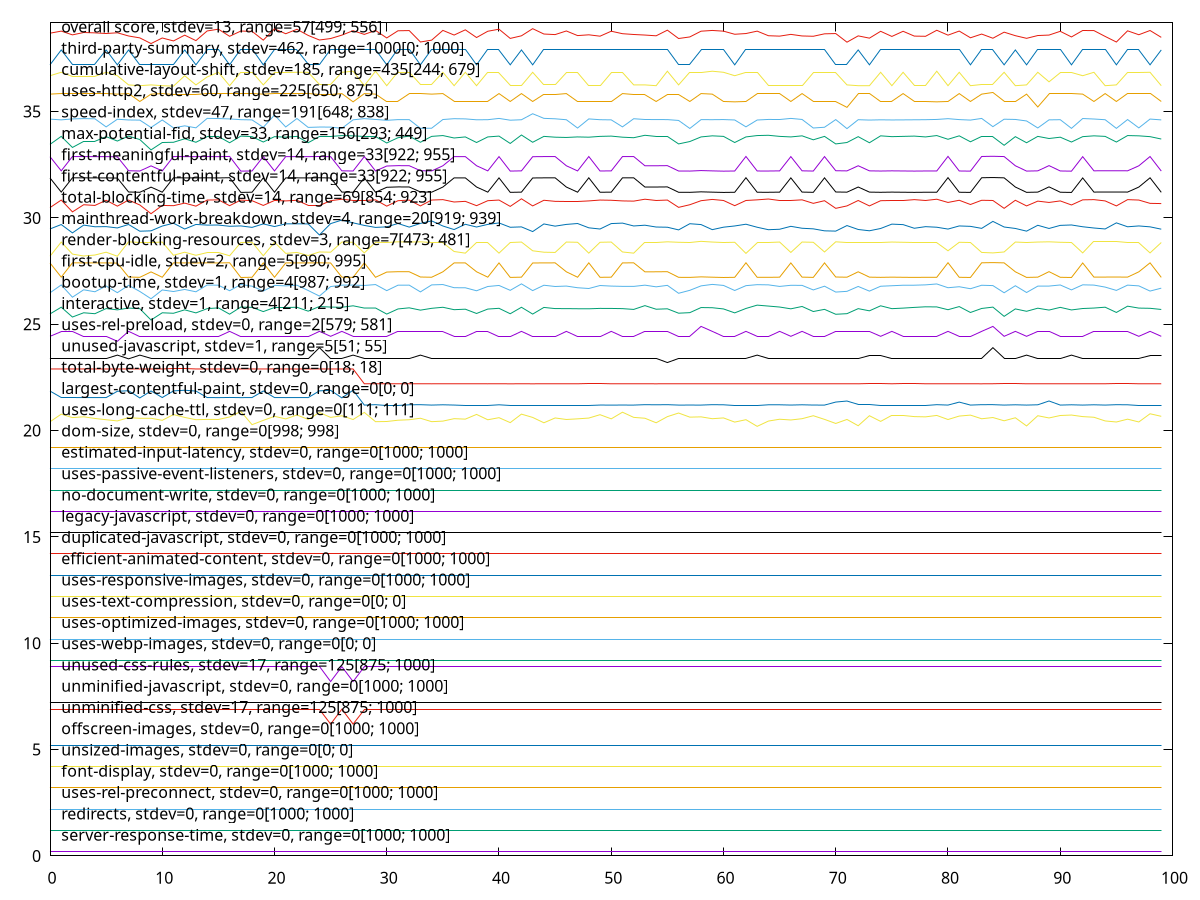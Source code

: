 $_serverResponseTime <<EOF
0.2
0.2
0.2
0.2
0.2
0.2
0.2
0.2
0.2
0.2
0.2
0.2
0.2
0.2
0.2
0.2
0.2
0.2
0.2
0.2
0.2
0.2
0.2
0.2
0.2
0.2
0.2
0.2
0.2
0.2
0.2
0.2
0.2
0.2
0.2
0.2
0.2
0.2
0.2
0.2
0.2
0.2
0.2
0.2
0.2
0.2
0.2
0.2
0.2
0.2
0.2
0.2
0.2
0.2
0.2
0.2
0.2
0.2
0.2
0.2
0.2
0.2
0.2
0.2
0.2
0.2
0.2
0.2
0.2
0.2
0.2
0.2
0.2
0.2
0.2
0.2
0.2
0.2
0.2
0.2
0.2
0.2
0.2
0.2
0.2
0.2
0.2
0.2
0.2
0.2
0.2
0.2
0.2
0.2
0.2
0.2
0.2
0.2
0.2
0.2
EOF
$_redirects <<EOF
1.2
1.2
1.2
1.2
1.2
1.2
1.2
1.2
1.2
1.2
1.2
1.2
1.2
1.2
1.2
1.2
1.2
1.2
1.2
1.2
1.2
1.2
1.2
1.2
1.2
1.2
1.2
1.2
1.2
1.2
1.2
1.2
1.2
1.2
1.2
1.2
1.2
1.2
1.2
1.2
1.2
1.2
1.2
1.2
1.2
1.2
1.2
1.2
1.2
1.2
1.2
1.2
1.2
1.2
1.2
1.2
1.2
1.2
1.2
1.2
1.2
1.2
1.2
1.2
1.2
1.2
1.2
1.2
1.2
1.2
1.2
1.2
1.2
1.2
1.2
1.2
1.2
1.2
1.2
1.2
1.2
1.2
1.2
1.2
1.2
1.2
1.2
1.2
1.2
1.2
1.2
1.2
1.2
1.2
1.2
1.2
1.2
1.2
1.2
1.2
EOF
$_usesRelPreconnect <<EOF
2.2
2.2
2.2
2.2
2.2
2.2
2.2
2.2
2.2
2.2
2.2
2.2
2.2
2.2
2.2
2.2
2.2
2.2
2.2
2.2
2.2
2.2
2.2
2.2
2.2
2.2
2.2
2.2
2.2
2.2
2.2
2.2
2.2
2.2
2.2
2.2
2.2
2.2
2.2
2.2
2.2
2.2
2.2
2.2
2.2
2.2
2.2
2.2
2.2
2.2
2.2
2.2
2.2
2.2
2.2
2.2
2.2
2.2
2.2
2.2
2.2
2.2
2.2
2.2
2.2
2.2
2.2
2.2
2.2
2.2
2.2
2.2
2.2
2.2
2.2
2.2
2.2
2.2
2.2
2.2
2.2
2.2
2.2
2.2
2.2
2.2
2.2
2.2
2.2
2.2
2.2
2.2
2.2
2.2
2.2
2.2
2.2
2.2
2.2
2.2
EOF
$_fontDisplay <<EOF
3.2
3.2
3.2
3.2
3.2
3.2
3.2
3.2
3.2
3.2
3.2
3.2
3.2
3.2
3.2
3.2
3.2
3.2
3.2
3.2
3.2
3.2
3.2
3.2
3.2
3.2
3.2
3.2
3.2
3.2
3.2
3.2
3.2
3.2
3.2
3.2
3.2
3.2
3.2
3.2
3.2
3.2
3.2
3.2
3.2
3.2
3.2
3.2
3.2
3.2
3.2
3.2
3.2
3.2
3.2
3.2
3.2
3.2
3.2
3.2
3.2
3.2
3.2
3.2
3.2
3.2
3.2
3.2
3.2
3.2
3.2
3.2
3.2
3.2
3.2
3.2
3.2
3.2
3.2
3.2
3.2
3.2
3.2
3.2
3.2
3.2
3.2
3.2
3.2
3.2
3.2
3.2
3.2
3.2
3.2
3.2
3.2
3.2
3.2
3.2
EOF
$_unsizedImages <<EOF
4.2
4.2
4.2
4.2
4.2
4.2
4.2
4.2
4.2
4.2
4.2
4.2
4.2
4.2
4.2
4.2
4.2
4.2
4.2
4.2
4.2
4.2
4.2
4.2
4.2
4.2
4.2
4.2
4.2
4.2
4.2
4.2
4.2
4.2
4.2
4.2
4.2
4.2
4.2
4.2
4.2
4.2
4.2
4.2
4.2
4.2
4.2
4.2
4.2
4.2
4.2
4.2
4.2
4.2
4.2
4.2
4.2
4.2
4.2
4.2
4.2
4.2
4.2
4.2
4.2
4.2
4.2
4.2
4.2
4.2
4.2
4.2
4.2
4.2
4.2
4.2
4.2
4.2
4.2
4.2
4.2
4.2
4.2
4.2
4.2
4.2
4.2
4.2
4.2
4.2
4.2
4.2
4.2
4.2
4.2
4.2
4.2
4.2
4.2
4.2
EOF
$_offscreenImages <<EOF
5.2
5.2
5.2
5.2
5.2
5.2
5.2
5.2
5.2
5.2
5.2
5.2
5.2
5.2
5.2
5.2
5.2
5.2
5.2
5.2
5.2
5.2
5.2
5.2
5.2
5.2
5.2
5.2
5.2
5.2
5.2
5.2
5.2
5.2
5.2
5.2
5.2
5.2
5.2
5.2
5.2
5.2
5.2
5.2
5.2
5.2
5.2
5.2
5.2
5.2
5.2
5.2
5.2
5.2
5.2
5.2
5.2
5.2
5.2
5.2
5.2
5.2
5.2
5.2
5.2
5.2
5.2
5.2
5.2
5.2
5.2
5.2
5.2
5.2
5.2
5.2
5.2
5.2
5.2
5.2
5.2
5.2
5.2
5.2
5.2
5.2
5.2
5.2
5.2
5.2
5.2
5.2
5.2
5.2
5.2
5.2
5.2
5.2
5.2
5.2
EOF
$_unminifiedCss <<EOF
6.9
6.9
6.9
6.9
6.9
6.9
6.9
6.9
6.9
6.9
6.9
6.9
6.9
6.9
6.9
6.9
6.9
6.9
6.9
6.9
6.9
6.9
6.9
6.9
6.9
6.2
6.9
6.2
6.9
6.9
6.9
6.9
6.9
6.9
6.9
6.9
6.9
6.9
6.9
6.9
6.9
6.9
6.9
6.9
6.9
6.9
6.9
6.9
6.9
6.9
6.9
6.9
6.9
6.9
6.9
6.9
6.9
6.9
6.9
6.9
6.9
6.9
6.9
6.9
6.9
6.9
6.9
6.9
6.9
6.9
6.9
6.9
6.9
6.9
6.9
6.9
6.9
6.9
6.9
6.9
6.9
6.9
6.9
6.9
6.9
6.9
6.9
6.9
6.9
6.9
6.9
6.9
6.9
6.9
6.9
6.9
6.9
6.9
6.9
6.9
EOF
$_unminifiedJavascript <<EOF
7.2
7.2
7.2
7.2
7.2
7.2
7.2
7.2
7.2
7.2
7.2
7.2
7.2
7.2
7.2
7.2
7.2
7.2
7.2
7.2
7.2
7.2
7.2
7.2
7.2
7.2
7.2
7.2
7.2
7.2
7.2
7.2
7.2
7.2
7.2
7.2
7.2
7.2
7.2
7.2
7.2
7.2
7.2
7.2
7.2
7.2
7.2
7.2
7.2
7.2
7.2
7.2
7.2
7.2
7.2
7.2
7.2
7.2
7.2
7.2
7.2
7.2
7.2
7.2
7.2
7.2
7.2
7.2
7.2
7.2
7.2
7.2
7.2
7.2
7.2
7.2
7.2
7.2
7.2
7.2
7.2
7.2
7.2
7.2
7.2
7.2
7.2
7.2
7.2
7.2
7.2
7.2
7.2
7.2
7.2
7.2
7.2
7.2
7.2
7.2
EOF
$_unusedCssRules <<EOF
8.899999999999999
8.899999999999999
8.899999999999999
8.899999999999999
8.899999999999999
8.899999999999999
8.899999999999999
8.899999999999999
8.899999999999999
8.899999999999999
8.899999999999999
8.899999999999999
8.899999999999999
8.899999999999999
8.899999999999999
8.899999999999999
8.899999999999999
8.899999999999999
8.899999999999999
8.899999999999999
8.899999999999999
8.899999999999999
8.899999999999999
8.899999999999999
8.899999999999999
8.2
8.899999999999999
8.2
8.899999999999999
8.899999999999999
8.899999999999999
8.899999999999999
8.899999999999999
8.899999999999999
8.899999999999999
8.899999999999999
8.899999999999999
8.899999999999999
8.899999999999999
8.899999999999999
8.899999999999999
8.899999999999999
8.899999999999999
8.899999999999999
8.899999999999999
8.899999999999999
8.899999999999999
8.899999999999999
8.899999999999999
8.899999999999999
8.899999999999999
8.899999999999999
8.899999999999999
8.899999999999999
8.899999999999999
8.899999999999999
8.899999999999999
8.899999999999999
8.899999999999999
8.899999999999999
8.899999999999999
8.899999999999999
8.899999999999999
8.899999999999999
8.899999999999999
8.899999999999999
8.899999999999999
8.899999999999999
8.899999999999999
8.899999999999999
8.899999999999999
8.899999999999999
8.899999999999999
8.899999999999999
8.899999999999999
8.899999999999999
8.899999999999999
8.899999999999999
8.899999999999999
8.899999999999999
8.899999999999999
8.899999999999999
8.899999999999999
8.899999999999999
8.899999999999999
8.899999999999999
8.899999999999999
8.899999999999999
8.899999999999999
8.899999999999999
8.899999999999999
8.899999999999999
8.899999999999999
8.899999999999999
8.899999999999999
8.899999999999999
8.899999999999999
8.899999999999999
8.899999999999999
8.899999999999999
EOF
$_usesWebpImages <<EOF
9.2
9.2
9.2
9.2
9.2
9.2
9.2
9.2
9.2
9.2
9.2
9.2
9.2
9.2
9.2
9.2
9.2
9.2
9.2
9.2
9.2
9.2
9.2
9.2
9.2
9.2
9.2
9.2
9.2
9.2
9.2
9.2
9.2
9.2
9.2
9.2
9.2
9.2
9.2
9.2
9.2
9.2
9.2
9.2
9.2
9.2
9.2
9.2
9.2
9.2
9.2
9.2
9.2
9.2
9.2
9.2
9.2
9.2
9.2
9.2
9.2
9.2
9.2
9.2
9.2
9.2
9.2
9.2
9.2
9.2
9.2
9.2
9.2
9.2
9.2
9.2
9.2
9.2
9.2
9.2
9.2
9.2
9.2
9.2
9.2
9.2
9.2
9.2
9.2
9.2
9.2
9.2
9.2
9.2
9.2
9.2
9.2
9.2
9.2
9.2
EOF
$_usesOptimizedImages <<EOF
10.2
10.2
10.2
10.2
10.2
10.2
10.2
10.2
10.2
10.2
10.2
10.2
10.2
10.2
10.2
10.2
10.2
10.2
10.2
10.2
10.2
10.2
10.2
10.2
10.2
10.2
10.2
10.2
10.2
10.2
10.2
10.2
10.2
10.2
10.2
10.2
10.2
10.2
10.2
10.2
10.2
10.2
10.2
10.2
10.2
10.2
10.2
10.2
10.2
10.2
10.2
10.2
10.2
10.2
10.2
10.2
10.2
10.2
10.2
10.2
10.2
10.2
10.2
10.2
10.2
10.2
10.2
10.2
10.2
10.2
10.2
10.2
10.2
10.2
10.2
10.2
10.2
10.2
10.2
10.2
10.2
10.2
10.2
10.2
10.2
10.2
10.2
10.2
10.2
10.2
10.2
10.2
10.2
10.2
10.2
10.2
10.2
10.2
10.2
10.2
EOF
$_usesTextCompression <<EOF
11.2
11.2
11.2
11.2
11.2
11.2
11.2
11.2
11.2
11.2
11.2
11.2
11.2
11.2
11.2
11.2
11.2
11.2
11.2
11.2
11.2
11.2
11.2
11.2
11.2
11.2
11.2
11.2
11.2
11.2
11.2
11.2
11.2
11.2
11.2
11.2
11.2
11.2
11.2
11.2
11.2
11.2
11.2
11.2
11.2
11.2
11.2
11.2
11.2
11.2
11.2
11.2
11.2
11.2
11.2
11.2
11.2
11.2
11.2
11.2
11.2
11.2
11.2
11.2
11.2
11.2
11.2
11.2
11.2
11.2
11.2
11.2
11.2
11.2
11.2
11.2
11.2
11.2
11.2
11.2
11.2
11.2
11.2
11.2
11.2
11.2
11.2
11.2
11.2
11.2
11.2
11.2
11.2
11.2
11.2
11.2
11.2
11.2
11.2
11.2
EOF
$_usesResponsiveImages <<EOF
12.2
12.2
12.2
12.2
12.2
12.2
12.2
12.2
12.2
12.2
12.2
12.2
12.2
12.2
12.2
12.2
12.2
12.2
12.2
12.2
12.2
12.2
12.2
12.2
12.2
12.2
12.2
12.2
12.2
12.2
12.2
12.2
12.2
12.2
12.2
12.2
12.2
12.2
12.2
12.2
12.2
12.2
12.2
12.2
12.2
12.2
12.2
12.2
12.2
12.2
12.2
12.2
12.2
12.2
12.2
12.2
12.2
12.2
12.2
12.2
12.2
12.2
12.2
12.2
12.2
12.2
12.2
12.2
12.2
12.2
12.2
12.2
12.2
12.2
12.2
12.2
12.2
12.2
12.2
12.2
12.2
12.2
12.2
12.2
12.2
12.2
12.2
12.2
12.2
12.2
12.2
12.2
12.2
12.2
12.2
12.2
12.2
12.2
12.2
12.2
EOF
$_efficientAnimatedContent <<EOF
13.2
13.2
13.2
13.2
13.2
13.2
13.2
13.2
13.2
13.2
13.2
13.2
13.2
13.2
13.2
13.2
13.2
13.2
13.2
13.2
13.2
13.2
13.2
13.2
13.2
13.2
13.2
13.2
13.2
13.2
13.2
13.2
13.2
13.2
13.2
13.2
13.2
13.2
13.2
13.2
13.2
13.2
13.2
13.2
13.2
13.2
13.2
13.2
13.2
13.2
13.2
13.2
13.2
13.2
13.2
13.2
13.2
13.2
13.2
13.2
13.2
13.2
13.2
13.2
13.2
13.2
13.2
13.2
13.2
13.2
13.2
13.2
13.2
13.2
13.2
13.2
13.2
13.2
13.2
13.2
13.2
13.2
13.2
13.2
13.2
13.2
13.2
13.2
13.2
13.2
13.2
13.2
13.2
13.2
13.2
13.2
13.2
13.2
13.2
13.2
EOF
$_duplicatedJavascript <<EOF
14.2
14.2
14.2
14.2
14.2
14.2
14.2
14.2
14.2
14.2
14.2
14.2
14.2
14.2
14.2
14.2
14.2
14.2
14.2
14.2
14.2
14.2
14.2
14.2
14.2
14.2
14.2
14.2
14.2
14.2
14.2
14.2
14.2
14.2
14.2
14.2
14.2
14.2
14.2
14.2
14.2
14.2
14.2
14.2
14.2
14.2
14.2
14.2
14.2
14.2
14.2
14.2
14.2
14.2
14.2
14.2
14.2
14.2
14.2
14.2
14.2
14.2
14.2
14.2
14.2
14.2
14.2
14.2
14.2
14.2
14.2
14.2
14.2
14.2
14.2
14.2
14.2
14.2
14.2
14.2
14.2
14.2
14.2
14.2
14.2
14.2
14.2
14.2
14.2
14.2
14.2
14.2
14.2
14.2
14.2
14.2
14.2
14.2
14.2
14.2
EOF
$_legacyJavascript <<EOF
15.2
15.2
15.2
15.2
15.2
15.2
15.2
15.2
15.2
15.2
15.2
15.2
15.2
15.2
15.2
15.2
15.2
15.2
15.2
15.2
15.2
15.2
15.2
15.2
15.2
15.2
15.2
15.2
15.2
15.2
15.2
15.2
15.2
15.2
15.2
15.2
15.2
15.2
15.2
15.2
15.2
15.2
15.2
15.2
15.2
15.2
15.2
15.2
15.2
15.2
15.2
15.2
15.2
15.2
15.2
15.2
15.2
15.2
15.2
15.2
15.2
15.2
15.2
15.2
15.2
15.2
15.2
15.2
15.2
15.2
15.2
15.2
15.2
15.2
15.2
15.2
15.2
15.2
15.2
15.2
15.2
15.2
15.2
15.2
15.2
15.2
15.2
15.2
15.2
15.2
15.2
15.2
15.2
15.2
15.2
15.2
15.2
15.2
15.2
15.2
EOF
$_noDocumentWrite <<EOF
16.2
16.2
16.2
16.2
16.2
16.2
16.2
16.2
16.2
16.2
16.2
16.2
16.2
16.2
16.2
16.2
16.2
16.2
16.2
16.2
16.2
16.2
16.2
16.2
16.2
16.2
16.2
16.2
16.2
16.2
16.2
16.2
16.2
16.2
16.2
16.2
16.2
16.2
16.2
16.2
16.2
16.2
16.2
16.2
16.2
16.2
16.2
16.2
16.2
16.2
16.2
16.2
16.2
16.2
16.2
16.2
16.2
16.2
16.2
16.2
16.2
16.2
16.2
16.2
16.2
16.2
16.2
16.2
16.2
16.2
16.2
16.2
16.2
16.2
16.2
16.2
16.2
16.2
16.2
16.2
16.2
16.2
16.2
16.2
16.2
16.2
16.2
16.2
16.2
16.2
16.2
16.2
16.2
16.2
16.2
16.2
16.2
16.2
16.2
16.2
EOF
$_usesPassiveEventListeners <<EOF
17.2
17.2
17.2
17.2
17.2
17.2
17.2
17.2
17.2
17.2
17.2
17.2
17.2
17.2
17.2
17.2
17.2
17.2
17.2
17.2
17.2
17.2
17.2
17.2
17.2
17.2
17.2
17.2
17.2
17.2
17.2
17.2
17.2
17.2
17.2
17.2
17.2
17.2
17.2
17.2
17.2
17.2
17.2
17.2
17.2
17.2
17.2
17.2
17.2
17.2
17.2
17.2
17.2
17.2
17.2
17.2
17.2
17.2
17.2
17.2
17.2
17.2
17.2
17.2
17.2
17.2
17.2
17.2
17.2
17.2
17.2
17.2
17.2
17.2
17.2
17.2
17.2
17.2
17.2
17.2
17.2
17.2
17.2
17.2
17.2
17.2
17.2
17.2
17.2
17.2
17.2
17.2
17.2
17.2
17.2
17.2
17.2
17.2
17.2
17.2
EOF
$_estimatedInputLatency <<EOF
18.2
18.2
18.2
18.2
18.2
18.2
18.2
18.2
18.2
18.2
18.2
18.2
18.2
18.2
18.2
18.2
18.2
18.2
18.2
18.2
18.2
18.2
18.2
18.2
18.2
18.2
18.2
18.2
18.2
18.2
18.2
18.2
18.2
18.2
18.2
18.2
18.2
18.2
18.2
18.2
18.2
18.2
18.2
18.2
18.2
18.2
18.2
18.2
18.2
18.2
18.2
18.2
18.2
18.2
18.2
18.2
18.2
18.2
18.2
18.2
18.2
18.2
18.2
18.2
18.2
18.2
18.2
18.2
18.2
18.2
18.2
18.2
18.2
18.2
18.2
18.2
18.2
18.2
18.2
18.2
18.2
18.2
18.2
18.2
18.2
18.2
18.2
18.2
18.2
18.2
18.2
18.2
18.2
18.2
18.2
18.2
18.2
18.2
18.2
18.2
EOF
$_domSize <<EOF
19.2
19.2
19.2
19.2
19.2
19.2
19.2
19.2
19.2
19.2
19.2
19.2
19.2
19.2
19.2
19.2
19.2
19.2
19.2
19.2
19.2
19.2
19.2
19.2
19.2
19.2
19.2
19.2
19.2
19.2
19.2
19.2
19.2
19.2
19.2
19.2
19.2
19.2
19.2
19.2
19.2
19.2
19.2
19.2
19.2
19.2
19.2
19.2
19.2
19.2
19.2
19.2
19.2
19.2
19.2
19.2
19.2
19.2
19.2
19.2
19.2
19.2
19.2
19.2
19.2
19.2
19.2
19.2
19.2
19.2
19.2
19.2
19.2
19.2
19.2
19.2
19.2
19.2
19.2
19.2
19.2
19.2
19.2
19.2
19.2
19.2
19.2
19.2
19.2
19.2
19.2
19.2
19.2
19.2
19.2
19.2
19.2
19.2
19.2
19.2
EOF
$_usesLongCacheTtl <<EOF
20.414483543463618
20.773229987520036
20.611417372482702
20.649790561166455
20.571261392372794
20.511308428200106
20.454610195192576
20.60805303533829
20.578007097721212
20.5797358521457
20.48399738722873
20.75481094628543
20.62036503014494
20.513009199624616
20.526354452561183
20.522870582944325
20.641398291779637
20.9
20.27945491287431
20.47975385539125
20.671453963749343
20.549690099789235
20.73319219281904
20.526471391450105
20.84827849342872
20.621435842546045
20.69648186796724
20.521281639633838
20.854932962212043
20.419518961995532
20.427920145052422
20.48790774128307
20.51127115103063
20.581324815676197
20.420260763010013
20.446208963312152
20.561371946953255
20.53963450882948
20.761547601445336
20.509607657413472
20.608090313305112
20.375142932778957
20.77485629731238
20.61977230902585
20.367802866358776
20.594744822841168
20.522952900469473
20.552970519762418
20.58967969747268
20.74816438594499
20.552970519762418
20.864961283518756
20.62201033904227
20.581324815676197
20.368068905245945
20.656370185644196
20.826614256745103
20.63304331588671
20.64638891764371
20.559745712768724
20.596380388894964
20.40022472244118
20.512934645246606
20.2
20.447872433962523
20.53490072818757
20.499589431298574
20.55966183823754
20.69980899118301
20.528017952244667
20.33579862400928
20.524690953489536
20.22835211665338
20.699771712480675
20.43293849634157
20.694781028605703
20.694818307265727
20.65810828915083
20.64638891764371
20.713117508148667
20.521289402631268
20.68313612064763
20.728164193694056
20.55670106840038
20.615036134540166
20.461292051157564
20.603034492699418
20.219348896372786
20.69980899118301
20.594670267135335
20.709864932857297
20.731454060897644
20.658035288794512
20.628089982647587
20.45456515560496
20.40451056395958
20.537998962985935
20.406211295826026
20.791604059733665
20.671491242220608
EOF
$_largestContentfulPaint <<EOF
21.85868042988715
21.557319441609675
21.555357879217098
21.553946650307836
21.55215613913094
21.553023669649832
21.849842875343473
21.87389063545595
21.535847888914564
21.86407430686456
21.555212916062388
21.866751929297838
21.898509866545105
21.858509446659646
21.554442712022155
21.550618524484207
21.55835495915603
21.55096239637354
21.554569536057535
21.863364057989493
21.55473991210762
21.551820646306776
21.552906304401006
21.551762455479572
21.86873705599248
21.891758243063997
21.53882561290026
21.9
21.200000750958914
21.219158802786303
21.200000096683794
21.2000018925115
21.213898706920673
21.218524935664174
21.20003207663189
21.21386403882829
21.201011025962735
21.20000060464886
21.200001411595586
21.20000137607739
21.213743351626285
21.200000360952018
21.20000153740585
21.2
21.20003142689786
21.200031790363354
21.200001411162827
21.200001183806247
21.200001071581635
21.20101526981488
21.20000144658032
21.201013417748037
21.200031960176364
21.219220944323776
21.213846987578805
21.21939097585834
21.20002658188228
21.20100947060839
21.200002925426034
21.219277524670304
21.213653641580265
21.20002655116096
21.200001704721103
21.200000670718413
21.213762879730314
21.213862255998606
21.201012858327537
21.213898706920673
21.201011048543243
21.200000849043594
21.342129574115045
21.390534477040212
21.21385568653991
21.213890347844348
21.200000573331835
21.200001585311274
21.200001040682707
21.200000516729197
21.200000939444017
21.21918569685625
21.200002428127792
21.34003432422886
21.200000152462557
21.219297808729607
21.219727868138147
21.200000818859134
21.213839195207626
21.200026145193455
21.2138621113157
21.392669741327474
21.200001039820805
21.213638906452992
21.20003078068877
21.213912853056744
21.200001904521212
21.218513277635825
21.21391161782353
21.20000116620192
21.200001272437824
21.200000453871656
EOF
$_totalByteWeight <<EOF
22.897852065126187
22.898724655713742
22.8985232876889
22.897852065126187
22.89805343121855
22.899530133610135
22.898187675602415
22.89973150453349
22.89711372774659
22.89892602431812
22.897986309123347
22.898724655713742
22.89879177851745
22.898321920243802
22.89765069961336
22.89939588664998
22.898456165142715
22.89973150453349
22.898389042661016
22.89879177851745
22.9
22.89859041029936
22.896509639324112
22.897583577904655
22.898858901385648
22.89859041029936
22.89979862830344
22.89765069961336
22.201727776838318
22.20126260190869
22.201461962209947
22.203056865290982
22.201063242181476
22.203056865290982
22.20066452444957
22.201727776838318
22.20199359248727
22.203189775539627
22.201927138479412
22.200863883028504
22.20265813607561
22.2
22.20199359248727
22.200332261427267
22.202126500694543
22.20292395529733
22.203123320383483
22.20179423065483
22.20152841577126
22.20152841577126
22.201727776838318
22.201860684535195
22.200996789066703
22.20179423065483
22.20059807171749
22.202192954893956
22.202857500396174
22.202259409157225
22.202857500396174
22.202525226847545
22.202791045558868
22.20126260190869
22.20272459078521
22.201063242181476
22.20126260190869
22.202990410262124
22.202458772329294
22.20272459078521
22.20152841577126
22.201661323085446
22.201329055278663
22.20239231787468
22.200730977245506
22.202591681429652
22.202525226847545
22.202259409157225
22.20199359248727
22.201927138479412
22.20232586348413
22.201196148602364
22.20239231787468
22.202259409157225
22.201727776838318
22.20059807171749
22.203654963420057
22.20239231787468
22.202458772329294
22.201461962209947
22.20159486939664
22.20265813607561
22.20152841577126
22.20199359248727
22.203721419086804
22.20159486939664
22.202591681429652
22.203056865290982
22.203056865290982
22.20206004655898
22.201927138479412
22.201461962209947
EOF
$_unusedJavascript <<EOF
23.374999999999996
23.374999999999996
23.374999999999996
23.374999999999996
23.374999999999996
23.374999999999996
23.549999999999994
23.374999999999996
23.549999999999994
23.374999999999996
23.374999999999996
23.374999999999996
23.374999999999996
23.374999999999996
23.374999999999996
23.374999999999996
23.374999999999996
23.374999999999996
23.374999999999996
23.374999999999996
23.374999999999996
23.374999999999996
23.374999999999996
23.374999999999996
23.9
23.374999999999996
23.374999999999996
23.549999999999994
23.374999999999996
23.374999999999996
23.374999999999996
23.374999999999996
23.374999999999996
23.549999999999994
23.374999999999996
23.374999999999996
23.374999999999996
23.374999999999996
23.374999999999996
23.374999999999996
23.374999999999996
23.374999999999996
23.374999999999996
23.374999999999996
23.374999999999996
23.374999999999996
23.374999999999996
23.374999999999996
23.374999999999996
23.374999999999996
23.374999999999996
23.374999999999996
23.374999999999996
23.374999999999996
23.374999999999996
23.2
23.374999999999996
23.374999999999996
23.374999999999996
23.374999999999996
23.374999999999996
23.374999999999996
23.374999999999996
23.549999999999994
23.374999999999996
23.374999999999996
23.374999999999996
23.374999999999996
23.374999999999996
23.374999999999996
23.374999999999996
23.374999999999996
23.374999999999996
23.549999999999994
23.549999999999994
23.374999999999996
23.374999999999996
23.374999999999996
23.374999999999996
23.374999999999996
23.374999999999996
23.374999999999996
23.374999999999996
23.374999999999996
23.9
23.374999999999996
23.374999999999996
23.549999999999994
23.374999999999996
23.374999999999996
23.374999999999996
23.549999999999994
23.374999999999996
23.374999999999996
23.374999999999996
23.374999999999996
23.374999999999996
23.374999999999996
23.549999999999994
23.549999999999994
EOF
$_usesRelPreload <<EOF
24.433333333333316
24.666666666666636
24.666666666666636
24.433333333333316
24.433333333333316
24.433333333333316
24.2
24.666666666666636
24.433333333333316
24.433333333333316
24.433333333333316
24.433333333333316
24.433333333333316
24.433333333333316
24.433333333333316
24.433333333333316
24.666666666666636
24.433333333333316
24.433333333333316
24.433333333333316
24.433333333333316
24.433333333333316
24.433333333333316
24.433333333333316
24.666666666666636
24.433333333333316
24.666666666666636
24.433333333333316
24.433333333333316
24.433333333333316
24.433333333333316
24.666666666666636
24.666666666666636
24.666666666666636
24.666666666666636
24.666666666666636
24.433333333333316
24.433333333333316
24.666666666666636
24.666666666666636
24.433333333333316
24.433333333333316
24.666666666666636
24.433333333333316
24.433333333333316
24.433333333333316
24.666666666666636
24.433333333333316
24.433333333333316
24.433333333333316
24.666666666666636
24.433333333333316
24.433333333333316
24.666666666666636
24.666666666666636
24.666666666666636
24.433333333333316
24.433333333333316
24.9
24.666666666666636
24.433333333333316
24.433333333333316
24.666666666666636
24.433333333333316
24.433333333333316
24.666666666666636
24.433333333333316
24.666666666666636
24.433333333333316
24.433333333333316
24.666666666666636
24.666666666666636
24.666666666666636
24.666666666666636
24.433333333333316
24.666666666666636
24.433333333333316
24.433333333333316
24.433333333333316
24.433333333333316
24.666666666666636
24.433333333333316
24.433333333333316
24.666666666666636
24.9
24.433333333333316
24.666666666666636
24.433333333333316
24.666666666666636
24.666666666666636
24.433333333333316
24.433333333333316
24.433333333333316
24.666666666666636
24.666666666666636
24.666666666666636
24.666666666666636
24.433333333333316
24.666666666666636
24.433333333333316
EOF
$_interactive <<EOF
25.485705034387227
25.803001080068967
25.34061081229327
25.5408675497435
25.497100276410087
25.738220568269572
25.677791785670017
25.76190127736583
25.732916798512665
25.2
25.540282021063476
25.517382113471758
25.679173063062724
25.534935093663332
25.734202984957594
25.771522136374205
25.474649314552448
25.810090116444293
25.79438317582304
25.596584103298337
25.778791923778428
25.778794922706727
25.800446632212203
25.616517818125768
25.836233704712374
25.809159782704732
25.79943249642353
25.868824810892615
25.762238026057897
25.7651109892903
25.47940996124399
25.72055319785605
25.773464157896694
25.66459858874819
25.75033850721509
25.79971053127519
25.685818775655868
25.70915224499659
25.50749925131617
25.715148796962385
25.750816023147543
25.494658324644774
25.799662525129463
25.479618425382796
25.792219219687414
25.737360695963126
25.736403970917983
25.730492321891663
25.728048012748882
25.746637439075386
25.744483873708273
25.735447267166155
25.69827415360655
25.876714184063665
25.70786181822271
25.727489875051816
25.52106045716798
25.546591042666133
25.786048942065793
25.77862198485164
25.721238030095616
25.53606923449876
25.743523993658634
25.9
25.8559043828198
25.8108103886239
25.72665018601899
25.837004463743114
25.599889983011007
25.701606841771177
25.470403297576087
25.498426079354545
25.73537236954569
25.632297327887837
25.8686174525401
25.734287866627998
25.759946788050332
25.79332718364044
25.821865076144107
25.815798603976095
25.68436846033981
25.831881677279892
25.554280240672906
25.743452078430426
25.8070931132028
25.372423777820938
25.722131522970052
25.61062266137206
25.755997112172572
25.667855877248183
25.7955361968663
25.674043113185935
25.740696417458917
25.762790619386532
25.80318411797647
25.5563407391184
25.850923539851344
25.76057928944367
25.75096287534765
25.69645226038828
EOF
$_bootupTime <<EOF
26.47892796936866
26.848906306142943
26.27314914248914
26.62134809094354
26.528765368946967
26.798580625312148
26.486424201647285
26.831090715448642
26.543468634090043
26.2
26.61345630859111
26.54055911350306
26.63777484603588
26.5279059342542
26.84575317144431
26.83696564239211
26.576905041512166
26.869841365507114
26.790380677972458
26.56303789933465
26.829310162882138
26.80531007254014
26.838200779372983
26.58776027154604
26.32622329628662
26.77319370853424
26.840360855032625
26.84271174684343
26.82458194410209
26.867438938208046
26.58164042203289
26.837583284342955
26.84066929036247
26.52231396371988
26.85194043425553
26.868316278478254
26.719283258070153
26.716297814043568
26.57529674597208
26.776276472806597
26.825318867876998
26.595887138979815
26.9
26.582949825646335
26.836193383340323
26.776868910808254
26.796581997463143
26.718315351807586
26.681779107308184
26.822447575137282
26.79520952495688
26.782904385361608
26.781288356655907
26.83947389888324
26.760589284617897
26.83012317453469
26.45739061624777
26.596728069698198
26.805466369012965
26.874791566042244
26.826947121727382
26.588476974747557
26.815956208914034
26.86266548258483
26.85347533656927
26.779868607408428
26.832947388251196
26.829155274814546
26.614668557908423
26.79065572383603
26.514425606941543
26.548340355232476
26.77848758092798
26.558955064296065
26.78837592195669
26.81194456481129
26.83584579186787
26.837120066653856
26.8533218876319
26.895816229928496
26.718476692574455
26.76551113932125
26.671547222627417
26.834609534559853
26.81883459903121
26.481675671536223
26.812334311955517
26.493990160911483
26.793600875766387
26.79599388119176
26.848176045097937
26.61700807750421
26.855162669263567
26.84255765541703
26.748365639805947
26.5926894928014
26.84101623621027
26.805544513801376
26.561422414785095
26.69815636070316
EOF
$_firstCpuIdle <<EOF
27.882496716020626
27.21763822239582
27.889059832926534
27.886632705337068
27.884507139193516
27.885140689137756
27.87653665100108
27.222221887199467
27.20725069278366
27.462573143933092
27.211482865352874
27.888506926968727
27.885556492191196
27.883197713557795
27.88835716281837
27.883065551877596
27.892737074491016
27.20131846320417
27.210572719300544
27.8865087790783
27.210974567209515
27.88504938688258
27.885984501747945
27.884453196903422
27.88991841901407
27.881635960597233
27.21675136715191
27.207808633238255
27.886237279460918
27.20981635158999
27.455460617476664
27.472612104190606
27.470470826519527
27.222265358155642
27.211647474892438
27.46697301466881
27.884958535277935
27.88542693037362
27.468478868251864
27.214682521521784
27.885444588445225
27.204172153863
27.215133905032264
27.88185346144136
27.88629548044444
27.887778475862635
27.466980295718262
27.211624350244755
27.888611862960754
27.208732237009645
27.214203759416012
27.88666958249631
27.888379114373212
27.46637965848254
27.46757153532983
27.47315620831084
27.20786153657796
27.204523011441726
27.229744438447653
27.214007712436725
27.200220657473448
27.208019873513965
27.892180262651866
27.208182210783747
27.207513261347994
27.21439724169058
27.885501688416063
27.216883221658577
27.20527568936732
27.887111545738055
27.222038755471047
27.213491497855205
27.467915482668708
27.21556047246589
27.206723628628936
27.215622986923826
27.20947770774285
27.20400584087996
27.20917510407027
27.21012250403933
27.895506059630407
27.209103092333255
27.201623883976275
27.890931609380242
27.9
27.887269735395776
27.467258534141145
27.203661109425795
27.215641886262723
27.474511733502013
27.20976331691663
27.2
27.88307267755384
27.2176520196832
27.21949292871292
27.221327444731465
27.217668903077474
27.465918186391754
27.888880897349427
27.204966430875995
EOF
$_renderBlockingResources <<EOF
28.2
28.866666666666664
28.299999999999997
28.21111111111111
28.255555555555553
28.38888888888889
28.2
28.877777777777776
28.855555555555554
28.855555555555554
28.866666666666664
28.244444444444444
28.38888888888889
28.244444444444444
28.366666666666667
28.366666666666667
28.22222222222222
28.84444444444444
28.855555555555554
28.22222222222222
28.855555555555554
28.333333333333332
28.377777777777776
28.23333333333333
28.4
28.38888888888889
28.866666666666664
28.855555555555554
28.355555555555554
28.855555555555554
28.84444444444444
28.877777777777776
28.866666666666664
28.877777777777776
28.866666666666664
28.866666666666664
28.42222222222222
28.344444444444445
28.866666666666664
28.866666666666664
28.344444444444445
28.84444444444444
28.866666666666664
28.455555555555556
28.38888888888889
28.377777777777776
28.866666666666664
28.855555555555554
28.344444444444445
28.855555555555554
28.866666666666664
28.4
28.344444444444445
28.866666666666664
28.866666666666664
28.877777777777776
28.855555555555554
28.84444444444444
28.9
28.866666666666664
28.84444444444444
28.855555555555554
28.333333333333332
28.855555555555554
28.855555555555554
28.866666666666664
28.377777777777776
28.866666666666664
28.855555555555554
28.4
28.877777777777776
28.866666666666664
28.866666666666664
28.866666666666664
28.84444444444444
28.866666666666664
28.855555555555554
28.84444444444444
28.855555555555554
28.855555555555554
28.455555555555556
28.855555555555554
28.84444444444444
28.377777777777776
28.355555555555554
28.4
28.866666666666664
28.84444444444444
28.866666666666664
28.877777777777776
28.855555555555554
28.84444444444444
28.355555555555554
28.877777777777776
28.877777777777776
28.877777777777776
28.866666666666664
28.866666666666664
28.355555555555554
28.84444444444444
EOF
$_mainthreadWorkBreakdown <<EOF
29.482587353955783
29.689552922736922
29.29749596172659
29.66358600406191
29.585600264609877
29.592087968588825
29.529573758852642
29.693158306617807
29.37643267948118
29.39376679275242
29.6186904376127
29.75329393409982
29.4794040972943
29.694226040402306
29.664180783684024
29.66565782060032
29.607659016874603
29.624980265099413
29.55635059234043
29.71966536276024
29.59576643272186
29.722148632281304
29.723209777974656
29.720556459319376
29.2
29.732994973299277
29.9
29.76967849979484
29.648654082016762
29.55511510494957
29.58109484145871
29.739607639317722
29.569197516173194
29.743551821293178
29.862004003492466
29.621110555275536
29.454129166339015
29.70175051614574
29.573322759499984
29.6965322834147
29.76513732926384
29.561505021298228
29.579455502285573
29.358617341967374
29.717882657663274
29.614389372758502
29.695712838606763
29.738266979715675
29.535660948160146
29.479205080193314
29.735187650529713
29.757113504492683
29.6227168551982
29.658537006126206
29.57279507290358
29.563561412122592
29.437968242032227
29.728795739351945
29.688522308095035
29.44942807493826
29.565245072782226
29.622774904393253
29.70506128039904
29.562464774133993
29.44674561193466
29.468068140416833
29.605795397525014
29.51514470957508
29.48753748799301
29.39368591794639
29.38107525337504
29.64164304765764
29.457367523339446
29.396293535001167
29.50432132581644
29.709567013803106
29.686021180995223
29.51486797449002
29.590296411594736
29.563502669673216
29.476915846224248
29.62360686742025
29.604572016188843
29.509547847989648
29.83774686346212
29.573869931710863
29.505569039263946
29.379413291093787
29.654809252683922
29.504856096619054
29.650424496600436
29.66960713757835
29.585502787494804
29.526931771573743
29.481831503851186
29.768778133714147
29.584742400889837
29.62397443406212
29.581582636696975
29.471836193389727
EOF
$_totalBlockingTime <<EOF
30.486366543299585
30.84120775727127
30.285620730154715
30.621165357217084
30.588044432209642
30.831224944383997
30.55453105866553
30.841207757271285
30.610169262242273
30.2
30.588044432209625
30.57691642602695
30.69686624357187
30.55453105866553
30.841207757271295
30.851138518419692
30.57691642602693
30.84120775727127
30.811104502061465
30.588044432209625
30.82119041392684
30.80096754687707
30.83122494438399
30.57691642602694
30.57691642602696
30.811104502061482
30.880615181018293
30.84120775727127
30.84120775727127
30.85113851841971
30.55453105866553
30.811104502061472
30.84120775727127
30.565745179477283
30.84120775727127
30.861016895718706
30.749529081168134
30.780541868160142
30.57691642602694
30.811104502061465
30.841207757271285
30.54327443027631
30.9
30.565745179477293
30.831224944383973
30.780541868160125
30.79077988832601
30.790779888326018
30.80096754687707
30.841207757271295
30.83122494438399
30.80096754687709
30.79077988832603
30.880615181018293
30.821190413926832
30.84120775727127
30.497830192294032
30.621165357217116
30.811104502061482
30.870842559182712
30.821190413926832
30.57691642602694
30.821190413926832
30.851138518419692
30.89033443569221
30.83122494438398
30.83122494438398
30.85113851841971
30.686190614036228
30.8111045020615
30.451735286949983
30.565745179477304
30.821190413926832
30.565745179477304
30.811104502061465
30.82119041392682
30.82119041392685
30.861016895718706
30.82119041392684
30.88061518101831
30.728608422518583
30.83122494438398
30.632116754174255
30.83122494438398
30.82119041392682
30.451735286949983
30.831224944384008
30.565745179477293
30.79077988832601
30.7286084225186
30.80096754687707
30.61016926224229
30.851138518419692
30.861016895718713
30.80096754687708
30.565745179477293
30.861016895718695
30.841207757271285
30.68619061403625
30.675468125884954
EOF
$_firstContentfulPaint <<EOF
31.880852835293684
31.216304362673863
31.88801969225042
31.885367534722004
31.883046594832674
31.883738212738344
31.8743575228759
31.220550635871604
31.206695564229417
31.448924581738773
31.210608098600076
31.88741534182718
31.884192202527217
31.881617598600172
31.887251661555997
31.881473401805778
31.89204181882698
31.201216814675707
31.20976641847634
31.885232174193792
31.21013801879323
31.883638533522774
31.88465958308225
31.882987714952595
31.88895837767625
31.87991401620999
31.215483228431722
31.207211180422743
31.88493564301756
31.209067062809684
31.441994944368776
31.458724479738084
31.45663231142277
31.22059092539004
31.210760341377068
31.453216918256032
31.88353934920034
31.884050735452803
31.45468695570514
31.213568251941805
31.88407001575432
31.203851567680207
31.213985997739258
31.880151218269766
31.88499920780451
31.88661927694542
31.45322402491559
31.210738953738268
31.887530033195247
31.20806484508271
31.21312520827666
31.885407815455547
31.887275652361417
31.45263781326293
31.453801142955303
31.4592562681454
31.207260073539018
31.20417560841693
31.22752779313639
31.21294379955329
31.200203623844565
31.207406411107797
31.891432477506793
31.20755645055433
31.206938207854922
31.213304250635744
31.88413236219144
31.21560530271619
31.204870832335434
31.88589060677457
31.220380910494352
31.21246616257698
31.45413691098003
31.214380810806077
31.206208533770525
31.214438674364985
31.20875397817016
31.20369797412777
31.208474231120285
31.209350126207895
31.89507365926896
31.208407661099944
31.201498733252496
31.890066424803724
31.9
31.886063426474315
31.453495608021235
31.20337962322236
31.214456167786288
31.460581399012238
31.209018029567726
31.2
31.88148117621605
31.21631713863463
31.218022087574397
31.21972173008433
31.2163327723043
31.45218747884681
31.88782409606058
31.20458516804362
EOF
$_firstMeaningfulPaint <<EOF
32.88085283529369
32.21630436267387
32.888019692250424
32.88536753472201
32.88304659483268
32.88373821273834
32.874357522875904
32.220550635871604
32.20669556422942
32.44892458173877
32.21060809860008
32.887415341827186
32.88419220252722
32.88161759860018
32.887251661556
32.881473401805785
32.89204181882698
32.20121681467571
32.20976641847635
32.885232174193796
32.21013801879323
32.88363853352278
32.884659583082254
32.8829877149526
32.88895837767625
32.879914016209995
32.21548322843173
32.207211180422746
32.88493564301756
32.20906706280969
32.44199494436878
32.45872447973809
32.45663231142277
32.22059092539005
32.210760341377075
32.45321691825603
32.88353934920035
32.8840507354528
32.45468695570514
32.21356825194181
32.884070015754325
32.20385156768021
32.21398599773926
32.88015121826977
32.88499920780451
32.886619276945424
32.45322402491559
32.21073895373827
32.887530033195254
32.20806484508272
32.213125208276665
32.88540781545555
32.887275652361424
32.45263781326293
32.45380114295531
32.4592562681454
32.207260073539025
32.20417560841693
32.227527793136396
32.212943799553294
32.200203623844565
32.2074064111078
32.8914324775068
32.207556450554335
32.206938207854925
32.213304250635744
32.884132362191444
32.21560530271619
32.20487083233544
32.88589060677457
32.220380910494356
32.21246616257698
32.45413691098003
32.214380810806084
32.20620853377053
32.21443867436499
32.208753978170165
32.20369797412777
32.20847423112029
32.209350126207895
32.89507365926896
32.20840766109995
32.2014987332525
32.89006642480373
32.900000000000006
32.88606342647432
32.45349560802124
32.20337962322236
32.214456167786295
32.46058139901224
32.20901802956773
32.2
32.88148117621605
32.21631713863463
32.2180220875744
32.21972173008433
32.2163327723043
32.45218747884682
32.887824096060584
32.20458516804363
EOF
$_maxPotentialFid <<EOF
33.45914029142177
33.835415120468
33.31456520841062
33.592703953467506
33.59270395346755
33.82268391840991
33.615842389467254
33.84820844038255
33.68676952723379
33.2
33.5471815492033
33.55846796550804
33.72308360432932
33.55846796550804
33.84820844038257
33.84820844038255
33.53595782093784
33.84820844038255
33.822683918409886
33.56981713418644
33.822683918409886
33.79740836319446
33.835415120468
33.53595782093786
33.84820844038257
33.84820844038257
33.8739808756353
33.86106374128393
33.83541512046798
33.83541512046802
33.52479671004865
33.772382663842805
33.84820844038255
33.55846796550804
33.835415120468
33.8739808756353
33.75996374454327
33.810014960609124
33.54718154920328
33.810014960609095
33.84820844038257
33.50266202697711
33.900000000000006
33.55846796550804
33.83541512046798
33.797408363194435
33.78486423221699
33.810014960609124
33.79740836319446
33.835415120468
33.84820844038255
33.79740836319448
33.77238266384283
33.886959685032174
33.822683918409886
33.822683918409886
33.48077681360605
33.59270395346753
33.810014960609145
33.86106374128395
33.835415120468
33.5471815492033
33.810014960609124
33.8739808756353
33.88695968503215
33.835415120468
33.810014960609124
33.86106374128393
33.67479079735027
33.83541512046802
33.480776813606035
33.54718154920332
33.822683918409886
33.53595782093788
33.86106374128393
33.822683918409865
33.83541512046798
33.84820844038253
33.810014960609124
33.873980875635276
33.698811255606586
33.86106374128393
33.58122911309607
33.835415120468
33.83541512046798
33.41660977202073
33.822683918409886
33.53595782093784
33.835415120468
33.73531415170898
33.79740836319446
33.56981713418646
33.822683918409886
33.86106374128393
33.835415120468
33.56981713418644
33.8739808756353
33.86106374128395
33.82268391840991
33.71091595870091
EOF
$_speedIndex <<EOF
34.64653757344099
34.61193877094655
34.6567338253287
34.67208796311048
34.66165039241728
34.28086882411512
34.641805417728435
34.60695495779114
34.60005978296393
34.255033621845584
34.60700863321425
34.23668589154849
34.33066639574639
34.23735758380804
34.68140086383028
34.674592797842095
34.65575230069657
34.62102483642304
34.610270716184566
34.26049513498086
34.83888492958487
34.27753441563328
34.67587116983305
34.25789489197547
34.273754416159896
34.272691075236345
34.21289882354542
34.613309972513214
34.670568174314774
34.63164091267551
34.59157197834843
34.6232385449725
34.62356029352784
34.2142022661798
34.21986660260912
34.62831329611093
34.667062374616336
34.657573182996245
34.61567163816996
34.61999363610532
34.680032797864946
34.59617473269962
34.6173672667425
34.900000000000006
34.683199621948226
34.66219870532884
34.618168471222184
34.22716432714374
34.65663413865088
34.61951842401187
34.61157243066438
34.282396723028214
34.665473068904866
34.629237241954634
34.62568053604762
34.62388701050696
34.58468272927002
34.20837557964301
34.62261682786039
34.620718109432154
34.62586658214539
34.60682221903351
34.28380728638416
34.6051462448358
34.631669564046256
34.62809807362661
34.680506377390984
34.63142341282171
34.22951744887957
34.26470792365537
34.62473299937979
34.2
34.619350670989746
34.602412027205375
34.614531165252735
34.60757112283045
34.611106486936954
34.61566591185284
34.62023810788308
34.63201465012054
34.66814307168954
34.62473795642886
34.601454805679595
34.67947558066458
34.292310726104404
34.64293210287664
34.6315154083458
34.56032251003752
34.23122013876411
34.61203441708807
34.619978982751775
34.21217353674649
34.67490265820284
34.65179076182642
34.61884011931881
34.21249462652955
34.62735051623257
34.23443678840085
34.649975145310776
34.61059108247872
EOF
$_usesHttp2 <<EOF
35.82222222222222
35.84814814814815
35.84814814814815
35.84814814814815
35.84814814814815
35.84814814814815
35.82222222222222
35.84814814814815
35.476543209876546
35.82222222222222
35.84814814814815
35.82222222222222
35.82222222222222
35.82222222222222
35.84814814814815
35.84814814814815
35.84814814814815
35.84814814814815
35.84814814814815
35.82222222222222
35.84814814814815
35.84814814814815
35.84814814814815
35.84814814814815
35.82222222222222
35.82222222222222
35.84814814814815
35.45925925925926
35.84814814814815
35.82222222222222
35.476543209876546
35.476543209876546
35.84814814814815
35.84814814814815
35.82222222222222
35.84814814814815
35.476543209876546
35.476543209876546
35.476543209876546
35.476543209876546
35.84814814814815
35.476543209876546
35.84814814814815
35.476543209876546
35.82222222222222
35.82222222222222
35.84814814814815
35.476543209876546
35.476543209876546
35.476543209876546
35.476543209876546
35.84814814814815
35.82222222222222
35.82222222222222
35.476543209876546
35.82222222222222
35.82222222222222
35.476543209876546
35.84814814814815
35.82222222222222
35.476543209876546
35.45925925925926
35.476543209876546
35.84814814814815
35.84814814814815
35.84814814814815
35.476543209876546
35.84814814814815
35.476543209876546
35.476543209876546
35.476543209876546
35.2
35.84814814814815
35.84814814814815
35.476543209876546
35.476543209876546
35.84814814814815
35.476543209876546
35.476543209876546
35.45925925925926
35.476543209876546
35.84814814814815
35.476543209876546
35.82222222222222
35.900000000000006
35.476543209876546
35.476543209876546
35.82222222222222
35.217283950617286
35.84814814814815
35.84814814814815
35.84814814814815
35.82222222222222
35.476543209876546
35.84814814814815
35.476543209876546
35.84814814814815
35.84814814814815
35.84814814814815
35.476543209876546
EOF
$_cumulativeLayoutShift <<EOF
36.68796089919896
36.8495366476711
36.628966225252924
36.62894714465685
36.628936411992875
36.84957806210214
36.687947404274226
36.2560446388793
36.21904575595822
36.25603879802776
36.21904575595822
36.2
36.68797144222724
36.256050047148214
36.62892488445415
36.849550928400646
36.21904023763246
36.849562829096044
36.849550928400646
36.256067354080656
36.849550928400646
36.849442397727465
36.84940241440978
36.849573777806015
36.256067354080656
36.256067354080656
36.84952379511239
36.89998682026445
36.218983876483755
36.900000000000006
36.21903984346942
36.849538075738906
36.849600911855475
36.256055022817634
36.255988397045556
36.84954664416976
36.219015603230815
36.84938908683675
36.21904575595822
36.84952379511239
36.84941526609255
36.21903984346942
36.21903984346942
36.849573777806015
36.255982989577184
36.25599337197847
36.849550928400646
36.84941526609255
36.218983876483755
36.21905600449093
36.849535695626535
36.849442397727465
36.25597087710283
36.25599337197847
36.219060537584284
36.89999560674646
36.2560446388793
36.849573777806015
36.849550928400646
36.89999560674646
36.84954664416976
36.68796089919896
36.84942716588153
36.84952427113143
36.21905107727711
36.21904477053701
36.218994911572395
36.21904477053701
36.849562829096044
36.84943811375762
36.849550928400646
36.256067354080656
36.21905600449093
36.21907177200613
36.849562829096044
36.21898959104306
36.84952379511239
36.21904575595822
36.21904004055089
36.900000000000006
36.218983679431524
36.84942716588153
36.21904004055089
36.255982989577184
36.25599337197847
36.84941526609255
36.21904930349584
36.25603879802776
36.849573777806015
36.400573559197845
36.849538075738906
36.849573777806015
36.68781710265705
36.84941526609255
36.21904004055089
36.256055022817634
36.849562829096044
36.84943811375762
36.84940241440978
36.21905107727711
EOF
$_thirdPartySummary <<EOF
37.2
37.900000000000006
37.2
37.2
37.2
37.900000000000006
37.2
37.900000000000006
37.2
37.2
37.2
37.2
37.900000000000006
37.2
37.900000000000006
37.900000000000006
37.2
37.900000000000006
37.900000000000006
37.2
37.900000000000006
37.900000000000006
37.900000000000006
37.2
37.2
37.900000000000006
37.900000000000006
37.900000000000006
37.900000000000006
37.900000000000006
37.2
37.900000000000006
37.900000000000006
37.2
37.900000000000006
37.900000000000006
37.900000000000006
37.900000000000006
37.2
37.900000000000006
37.900000000000006
37.2
37.900000000000006
37.2
37.900000000000006
37.900000000000006
37.900000000000006
37.900000000000006
37.900000000000006
37.900000000000006
37.900000000000006
37.900000000000006
37.900000000000006
37.900000000000006
37.900000000000006
37.900000000000006
37.2
37.2
37.900000000000006
37.900000000000006
37.900000000000006
37.2
37.900000000000006
37.900000000000006
37.900000000000006
37.900000000000006
37.900000000000006
37.900000000000006
37.900000000000006
37.900000000000006
37.2
37.2
37.900000000000006
37.2
37.900000000000006
37.900000000000006
37.900000000000006
37.900000000000006
37.900000000000006
37.900000000000006
37.900000000000006
37.900000000000006
37.2
37.900000000000006
37.900000000000006
37.2
37.900000000000006
37.2
37.900000000000006
37.900000000000006
37.900000000000006
37.2
37.900000000000006
37.900000000000006
37.900000000000006
37.2
37.900000000000006
37.900000000000006
37.2
37.900000000000006
EOF
$_overallScore <<EOF
38.687741391679765
38.78498621224854
38.60864282401356
38.71949706976663
38.70361666800737
38.672468007779926
38.70724738655062
38.556368278260656
38.46719510481612
38.2
38.462499734087466
38.32410645570749
38.594963478427644
38.33871416576963
38.79271616571155
38.87629895629836
38.54153055328057
38.78832501511618
38.774404956290645
38.361377656140164
38.892129448656775
38.661972109565085
38.87141556397705
38.58280122891958
38.36729174755121
38.43655331267905
38.59641121825384
38.80503944751055
38.63072266225373
38.815870875855396
38.463625106012685
38.80130998204921
38.81093657233402
38.274413669412986
38.360488794728745
38.81925038793192
38.60040116902366
38.84568674606051
38.48385688551613
38.778559485876976
38.8757302574026
38.442217243629734
38.564518655149136
38.900000000000006
38.64844978016768
38.62219667641139
38.7923026602448
38.575028322529505
38.61145353031806
38.54681130309796
38.78066263109215
38.66386867759926
38.62660979107679
38.599969167307236
38.56460677251657
38.83010893492326
38.43736392857594
38.51204107911867
38.78176589095058
38.81680538931049
38.78348791857244
38.63727125560267
38.67128034968526
38.78446494837886
38.56872626238476
38.54917194492359
38.63228919115998
38.557311890503385
38.54288550390806
38.65776667568737
38.67063764492318
38.265134499401114
38.56171919262009
38.45439089806621
38.77666999717476
38.53516262707032
38.777162513811696
38.55093427904174
38.54186907739135
38.82548178225826
38.5955819887621
38.787776556176595
38.472101861726266
38.64656332599163
38.450593067200664
38.73586671284936
38.57067703335959
38.44619091595447
38.577700220764086
38.59932628404645
38.775871822982346
38.51149595232705
38.81419794507779
38.810280510743354
38.53569346829974
38.27244402458704
38.79891079986014
38.614970723130284
38.814071753179206
38.49142986281275
EOF
set key outside below
set terminal pngcairo
set output "report_00006_2020-11-02T20-21-41.718Z/./exp-pages+cached+nointeractive//jitter_comparison.png"
unset label
set label "server-response-time, stdev=0, range=0[1000; 1000]" at 1,1 left front
set label "redirects, stdev=0, range=0[1000; 1000]" at 1,2 left front
set label "uses-rel-preconnect, stdev=0, range=0[1000; 1000]" at 1,3 left front
set label "font-display, stdev=0, range=0[1000; 1000]" at 1,4 left front
set label "unsized-images, stdev=0, range=0[0; 0]" at 1,5 left front
set label "offscreen-images, stdev=0, range=0[1000; 1000]" at 1,6 left front
set label "unminified-css, stdev=17, range=125[875; 1000]" at 1,7 left front
set label "unminified-javascript, stdev=0, range=0[1000; 1000]" at 1,8 left front
set label "unused-css-rules, stdev=17, range=125[875; 1000]" at 1,9 left front
set label "uses-webp-images, stdev=0, range=0[0; 0]" at 1,10 left front
set label "uses-optimized-images, stdev=0, range=0[1000; 1000]" at 1,11 left front
set label "uses-text-compression, stdev=0, range=0[0; 0]" at 1,12 left front
set label "uses-responsive-images, stdev=0, range=0[1000; 1000]" at 1,13 left front
set label "efficient-animated-content, stdev=0, range=0[1000; 1000]" at 1,14 left front
set label "duplicated-javascript, stdev=0, range=0[1000; 1000]" at 1,15 left front
set label "legacy-javascript, stdev=0, range=0[1000; 1000]" at 1,16 left front
set label "no-document-write, stdev=0, range=0[1000; 1000]" at 1,17 left front
set label "uses-passive-event-listeners, stdev=0, range=0[1000; 1000]" at 1,18 left front
set label "estimated-input-latency, stdev=0, range=0[1000; 1000]" at 1,19 left front
set label "dom-size, stdev=0, range=0[998; 998]" at 1,20 left front
set label "uses-long-cache-ttl, stdev=0, range=0[111; 111]" at 1,21 left front
set label "largest-contentful-paint, stdev=0, range=0[0; 0]" at 1,22 left front
set label "total-byte-weight, stdev=0, range=0[18; 18]" at 1,23 left front
set label "unused-javascript, stdev=1, range=5[51; 55]" at 1,24 left front
set label "uses-rel-preload, stdev=0, range=2[579; 581]" at 1,25 left front
set label "interactive, stdev=1, range=4[211; 215]" at 1,26 left front
set label "bootup-time, stdev=1, range=4[987; 992]" at 1,27 left front
set label "first-cpu-idle, stdev=2, range=5[990; 995]" at 1,28 left front
set label "render-blocking-resources, stdev=3, range=7[473; 481]" at 1,29 left front
set label "mainthread-work-breakdown, stdev=4, range=20[919; 939]" at 1,30 left front
set label "total-blocking-time, stdev=14, range=69[854; 923]" at 1,31 left front
set label "first-contentful-paint, stdev=14, range=33[922; 955]" at 1,32 left front
set label "first-meaningful-paint, stdev=14, range=33[922; 955]" at 1,33 left front
set label "max-potential-fid, stdev=33, range=156[293; 449]" at 1,34 left front
set label "speed-index, stdev=47, range=191[648; 838]" at 1,35 left front
set label "uses-http2, stdev=60, range=225[650; 875]" at 1,36 left front
set label "cumulative-layout-shift, stdev=185, range=435[244; 679]" at 1,37 left front
set label "third-party-summary, stdev=462, range=1000[0; 1000]" at 1,38 left front
set label "overall score, stdev=13, range=57[499; 556]" at 1,39 left front
set yrange [0:39+0.2]
set terminal pngcairo size 640, 4680
unset key
plot $_serverResponseTime title "server-response-time" with line ,$_redirects title "redirects" with line ,$_usesRelPreconnect title "uses-rel-preconnect" with line ,$_fontDisplay title "font-display" with line ,$_unsizedImages title "unsized-images" with line ,$_offscreenImages title "offscreen-images" with line ,$_unminifiedCss title "unminified-css" with line ,$_unminifiedJavascript title "unminified-javascript" with line ,$_unusedCssRules title "unused-css-rules" with line ,$_usesWebpImages title "uses-webp-images" with line ,$_usesOptimizedImages title "uses-optimized-images" with line ,$_usesTextCompression title "uses-text-compression" with line ,$_usesResponsiveImages title "uses-responsive-images" with line ,$_efficientAnimatedContent title "efficient-animated-content" with line ,$_duplicatedJavascript title "duplicated-javascript" with line ,$_legacyJavascript title "legacy-javascript" with line ,$_noDocumentWrite title "no-document-write" with line ,$_usesPassiveEventListeners title "uses-passive-event-listeners" with line ,$_estimatedInputLatency title "estimated-input-latency" with line ,$_domSize title "dom-size" with line ,$_usesLongCacheTtl title "uses-long-cache-ttl" with line ,$_largestContentfulPaint title "largest-contentful-paint" with line ,$_totalByteWeight title "total-byte-weight" with line ,$_unusedJavascript title "unused-javascript" with line ,$_usesRelPreload title "uses-rel-preload" with line ,$_interactive title "interactive" with line ,$_bootupTime title "bootup-time" with line ,$_firstCpuIdle title "first-cpu-idle" with line ,$_renderBlockingResources title "render-blocking-resources" with line ,$_mainthreadWorkBreakdown title "mainthread-work-breakdown" with line ,$_totalBlockingTime title "total-blocking-time" with line ,$_firstContentfulPaint title "first-contentful-paint" with line ,$_firstMeaningfulPaint title "first-meaningful-paint" with line ,$_maxPotentialFid title "max-potential-fid" with line ,$_speedIndex title "speed-index" with line ,$_usesHttp2 title "uses-http2" with line ,$_cumulativeLayoutShift title "cumulative-layout-shift" with line ,$_thirdPartySummary title "third-party-summary" with line ,$_overallScore title "overall score" with line ,